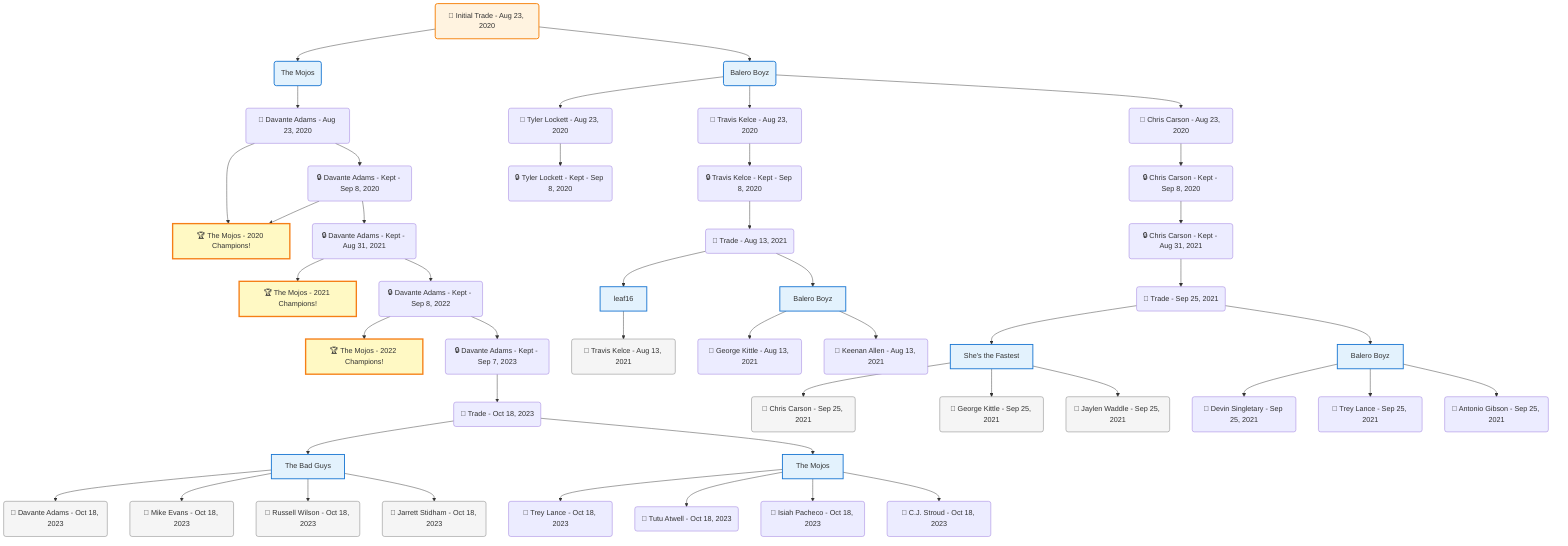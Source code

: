 flowchart TD

    TRADE_MAIN("🔄 Initial Trade - Aug 23, 2020")
    TEAM_1("The Mojos")
    TEAM_2("Balero Boyz")
    NODE_095b2baf-5664-4cff-9797-06c0e639366c("🔄 Davante Adams - Aug 23, 2020")
    CHAMP_bbe2d0ad-54cf-4c22-be82-b2a5f262a157_2020["🏆 The Mojos - 2020 Champions!"]
    NODE_4652a835-bcc8-4e4b-9d7f-275e759cdaee("🔒 Davante Adams - Kept - Sep 8, 2020")
    NODE_893a06b6-6d12-43ea-aa07-c545c6d19bd6("🔒 Davante Adams - Kept - Aug 31, 2021")
    CHAMP_bbe2d0ad-54cf-4c22-be82-b2a5f262a157_2021["🏆 The Mojos - 2021 Champions!"]
    NODE_013f5659-9e89-4e9a-adce-847eb926b90f("🔒 Davante Adams - Kept - Sep 8, 2022")
    CHAMP_bbe2d0ad-54cf-4c22-be82-b2a5f262a157_2022["🏆 The Mojos - 2022 Champions!"]
    NODE_8d0c9fc9-93df-4ea2-9620-e94229ab0248("🔒 Davante Adams - Kept - Sep 7, 2023")
    TRADE_cb741e85-5155-413a-9bbc-89b0b565b44a_3("🔄 Trade - Oct 18, 2023")
    TEAM_b2220d1a-ff75-4622-9757-09978901110f_4["The Bad Guys"]
    NODE_e3fec140-de2c-426a-a2dd-148802b3fe8f("🔄 Davante Adams - Oct 18, 2023")
    NODE_f682d985-4891-4878-bb27-7e31e62782e2("🔄 Mike Evans - Oct 18, 2023")
    NODE_b4f30b9c-73c2-4eae-847b-97dd8da4de14("🔄 Russell Wilson - Oct 18, 2023")
    NODE_63a0d36a-1cfe-479e-8e6a-ed5b54eb3321("🔄 Jarrett Stidham - Oct 18, 2023")
    TEAM_bbe2d0ad-54cf-4c22-be82-b2a5f262a157_5["The Mojos"]
    NODE_5b210a74-0640-4596-8294-143efbc19bb6("🔄 Trey Lance - Oct 18, 2023")
    NODE_0c01f8eb-a251-4952-bab0-41313b3bce60("🔄 Tutu Atwell - Oct 18, 2023")
    NODE_4cf50317-e13a-4a7c-9b32-642e89a58f47("🔄 Isiah Pacheco - Oct 18, 2023")
    NODE_708291bc-53f5-466c-81d8-f29d0eb4aa15("🔄 C.J. Stroud - Oct 18, 2023")
    NODE_da510d43-fcf9-45a7-b393-31f8307f790c("🔄 Tyler Lockett - Aug 23, 2020")
    NODE_299554b8-6a12-4ccd-a3de-c6f8166a9a51("🔒 Tyler Lockett - Kept - Sep 8, 2020")
    NODE_49662a29-4518-4f4e-9e3f-6e93451a9b81("🔄 Travis Kelce - Aug 23, 2020")
    NODE_65884dd6-39ff-43b5-9d8f-226882487108("🔒 Travis Kelce - Kept - Sep 8, 2020")
    TRADE_de53eb43-a1d2-4f04-9dad-58db74837372_6("🔄 Trade - Aug 13, 2021")
    TEAM_66fb98f4-89a7-45f9-893a-b41d71e6249d_7["leaf16"]
    NODE_de4fa6e8-3307-40f5-a4b6-e714244e04c7("🔄 Travis Kelce - Aug 13, 2021")
    TEAM_2feaf03e-fb22-498e-ac8f-e596b6ba7810_8["Balero Boyz"]
    NODE_3d696e17-9dc2-4a41-be94-276c5e29fa64("🔄 George Kittle - Aug 13, 2021")
    NODE_3e678166-0df9-45da-8e18-33ccc2a03c69("🔄 Keenan Allen - Aug 13, 2021")
    NODE_e62a406e-ac9b-487c-8b60-f57648ed8c85("🔄 Chris Carson - Aug 23, 2020")
    NODE_a83d1a9a-9bd8-42b8-9a12-950ff6293d37("🔒 Chris Carson - Kept - Sep 8, 2020")
    NODE_63ff6b1e-f9d5-44af-8e46-ad58e902f385("🔒 Chris Carson - Kept - Aug 31, 2021")
    TRADE_c2631b57-1328-4ca8-bb4e-2ecef9df359f_9("🔄 Trade - Sep 25, 2021")
    TEAM_4449259f-64af-44fd-9235-1facc0926234_10["She's the Fastest"]
    NODE_eea9ad08-6593-4eb5-bdba-6d53c5cb9632("🔄 Chris Carson - Sep 25, 2021")
    NODE_8a888112-7518-4140-ac7a-1ab4c2b52129("🔄 George Kittle - Sep 25, 2021")
    NODE_c610c85b-3eaa-419a-acc0-e532325945ff("🔄 Jaylen Waddle - Sep 25, 2021")
    TEAM_2feaf03e-fb22-498e-ac8f-e596b6ba7810_11["Balero Boyz"]
    NODE_15a49f73-db85-45d1-ab04-1fe0e71c7be8("🔄 Devin Singletary - Sep 25, 2021")
    NODE_775b5cf6-3db8-4bcb-aaf0-516ea635fec4("🔄 Trey Lance - Sep 25, 2021")
    NODE_f234b997-f731-49ef-a192-766c7c4d4250("🔄 Antonio Gibson - Sep 25, 2021")

    TRADE_MAIN --> TEAM_1
    TRADE_MAIN --> TEAM_2
    TEAM_1 --> NODE_095b2baf-5664-4cff-9797-06c0e639366c
    NODE_095b2baf-5664-4cff-9797-06c0e639366c --> CHAMP_bbe2d0ad-54cf-4c22-be82-b2a5f262a157_2020
    NODE_095b2baf-5664-4cff-9797-06c0e639366c --> NODE_4652a835-bcc8-4e4b-9d7f-275e759cdaee
    NODE_4652a835-bcc8-4e4b-9d7f-275e759cdaee --> CHAMP_bbe2d0ad-54cf-4c22-be82-b2a5f262a157_2020
    NODE_4652a835-bcc8-4e4b-9d7f-275e759cdaee --> NODE_893a06b6-6d12-43ea-aa07-c545c6d19bd6
    NODE_893a06b6-6d12-43ea-aa07-c545c6d19bd6 --> CHAMP_bbe2d0ad-54cf-4c22-be82-b2a5f262a157_2021
    NODE_893a06b6-6d12-43ea-aa07-c545c6d19bd6 --> NODE_013f5659-9e89-4e9a-adce-847eb926b90f
    NODE_013f5659-9e89-4e9a-adce-847eb926b90f --> CHAMP_bbe2d0ad-54cf-4c22-be82-b2a5f262a157_2022
    NODE_013f5659-9e89-4e9a-adce-847eb926b90f --> NODE_8d0c9fc9-93df-4ea2-9620-e94229ab0248
    NODE_8d0c9fc9-93df-4ea2-9620-e94229ab0248 --> TRADE_cb741e85-5155-413a-9bbc-89b0b565b44a_3
    TRADE_cb741e85-5155-413a-9bbc-89b0b565b44a_3 --> TEAM_b2220d1a-ff75-4622-9757-09978901110f_4
    TEAM_b2220d1a-ff75-4622-9757-09978901110f_4 --> NODE_e3fec140-de2c-426a-a2dd-148802b3fe8f
    TEAM_b2220d1a-ff75-4622-9757-09978901110f_4 --> NODE_f682d985-4891-4878-bb27-7e31e62782e2
    TEAM_b2220d1a-ff75-4622-9757-09978901110f_4 --> NODE_b4f30b9c-73c2-4eae-847b-97dd8da4de14
    TEAM_b2220d1a-ff75-4622-9757-09978901110f_4 --> NODE_63a0d36a-1cfe-479e-8e6a-ed5b54eb3321
    TRADE_cb741e85-5155-413a-9bbc-89b0b565b44a_3 --> TEAM_bbe2d0ad-54cf-4c22-be82-b2a5f262a157_5
    TEAM_bbe2d0ad-54cf-4c22-be82-b2a5f262a157_5 --> NODE_5b210a74-0640-4596-8294-143efbc19bb6
    TEAM_bbe2d0ad-54cf-4c22-be82-b2a5f262a157_5 --> NODE_0c01f8eb-a251-4952-bab0-41313b3bce60
    TEAM_bbe2d0ad-54cf-4c22-be82-b2a5f262a157_5 --> NODE_4cf50317-e13a-4a7c-9b32-642e89a58f47
    TEAM_bbe2d0ad-54cf-4c22-be82-b2a5f262a157_5 --> NODE_708291bc-53f5-466c-81d8-f29d0eb4aa15
    TEAM_2 --> NODE_da510d43-fcf9-45a7-b393-31f8307f790c
    NODE_da510d43-fcf9-45a7-b393-31f8307f790c --> NODE_299554b8-6a12-4ccd-a3de-c6f8166a9a51
    TEAM_2 --> NODE_49662a29-4518-4f4e-9e3f-6e93451a9b81
    NODE_49662a29-4518-4f4e-9e3f-6e93451a9b81 --> NODE_65884dd6-39ff-43b5-9d8f-226882487108
    NODE_65884dd6-39ff-43b5-9d8f-226882487108 --> TRADE_de53eb43-a1d2-4f04-9dad-58db74837372_6
    TRADE_de53eb43-a1d2-4f04-9dad-58db74837372_6 --> TEAM_66fb98f4-89a7-45f9-893a-b41d71e6249d_7
    TEAM_66fb98f4-89a7-45f9-893a-b41d71e6249d_7 --> NODE_de4fa6e8-3307-40f5-a4b6-e714244e04c7
    TRADE_de53eb43-a1d2-4f04-9dad-58db74837372_6 --> TEAM_2feaf03e-fb22-498e-ac8f-e596b6ba7810_8
    TEAM_2feaf03e-fb22-498e-ac8f-e596b6ba7810_8 --> NODE_3d696e17-9dc2-4a41-be94-276c5e29fa64
    TEAM_2feaf03e-fb22-498e-ac8f-e596b6ba7810_8 --> NODE_3e678166-0df9-45da-8e18-33ccc2a03c69
    TEAM_2 --> NODE_e62a406e-ac9b-487c-8b60-f57648ed8c85
    NODE_e62a406e-ac9b-487c-8b60-f57648ed8c85 --> NODE_a83d1a9a-9bd8-42b8-9a12-950ff6293d37
    NODE_a83d1a9a-9bd8-42b8-9a12-950ff6293d37 --> NODE_63ff6b1e-f9d5-44af-8e46-ad58e902f385
    NODE_63ff6b1e-f9d5-44af-8e46-ad58e902f385 --> TRADE_c2631b57-1328-4ca8-bb4e-2ecef9df359f_9
    TRADE_c2631b57-1328-4ca8-bb4e-2ecef9df359f_9 --> TEAM_4449259f-64af-44fd-9235-1facc0926234_10
    TEAM_4449259f-64af-44fd-9235-1facc0926234_10 --> NODE_eea9ad08-6593-4eb5-bdba-6d53c5cb9632
    TEAM_4449259f-64af-44fd-9235-1facc0926234_10 --> NODE_8a888112-7518-4140-ac7a-1ab4c2b52129
    TEAM_4449259f-64af-44fd-9235-1facc0926234_10 --> NODE_c610c85b-3eaa-419a-acc0-e532325945ff
    TRADE_c2631b57-1328-4ca8-bb4e-2ecef9df359f_9 --> TEAM_2feaf03e-fb22-498e-ac8f-e596b6ba7810_11
    TEAM_2feaf03e-fb22-498e-ac8f-e596b6ba7810_11 --> NODE_15a49f73-db85-45d1-ab04-1fe0e71c7be8
    TEAM_2feaf03e-fb22-498e-ac8f-e596b6ba7810_11 --> NODE_775b5cf6-3db8-4bcb-aaf0-516ea635fec4
    TEAM_2feaf03e-fb22-498e-ac8f-e596b6ba7810_11 --> NODE_f234b997-f731-49ef-a192-766c7c4d4250

    %% Node styling
    classDef teamNode fill:#e3f2fd,stroke:#1976d2,stroke-width:2px
    classDef tradeNode fill:#fff3e0,stroke:#f57c00,stroke-width:2px
    classDef playerNode fill:#f3e5f5,stroke:#7b1fa2,stroke-width:1px
    classDef nonRootPlayerNode fill:#f5f5f5,stroke:#757575,stroke-width:1px
    classDef endNode fill:#ffebee,stroke:#c62828,stroke-width:2px
    classDef waiverNode fill:#e8f5e8,stroke:#388e3c,stroke-width:2px
    classDef championshipNode fill:#fff9c4,stroke:#f57f17,stroke-width:3px

    class TEAM_1,TEAM_2,TEAM_b2220d1a-ff75-4622-9757-09978901110f_4,TEAM_bbe2d0ad-54cf-4c22-be82-b2a5f262a157_5,TEAM_66fb98f4-89a7-45f9-893a-b41d71e6249d_7,TEAM_2feaf03e-fb22-498e-ac8f-e596b6ba7810_8,TEAM_4449259f-64af-44fd-9235-1facc0926234_10,TEAM_2feaf03e-fb22-498e-ac8f-e596b6ba7810_11 teamNode
    class CHAMP_bbe2d0ad-54cf-4c22-be82-b2a5f262a157_2020,CHAMP_bbe2d0ad-54cf-4c22-be82-b2a5f262a157_2021,CHAMP_bbe2d0ad-54cf-4c22-be82-b2a5f262a157_2022 championshipNode
    class NODE_e3fec140-de2c-426a-a2dd-148802b3fe8f,NODE_f682d985-4891-4878-bb27-7e31e62782e2,NODE_b4f30b9c-73c2-4eae-847b-97dd8da4de14,NODE_63a0d36a-1cfe-479e-8e6a-ed5b54eb3321,NODE_de4fa6e8-3307-40f5-a4b6-e714244e04c7,NODE_eea9ad08-6593-4eb5-bdba-6d53c5cb9632,NODE_8a888112-7518-4140-ac7a-1ab4c2b52129,NODE_c610c85b-3eaa-419a-acc0-e532325945ff nonRootPlayerNode
    class TRADE_MAIN tradeNode